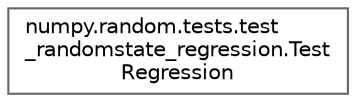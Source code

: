 digraph "Graphical Class Hierarchy"
{
 // LATEX_PDF_SIZE
  bgcolor="transparent";
  edge [fontname=Helvetica,fontsize=10,labelfontname=Helvetica,labelfontsize=10];
  node [fontname=Helvetica,fontsize=10,shape=box,height=0.2,width=0.4];
  rankdir="LR";
  Node0 [id="Node000000",label="numpy.random.tests.test\l_randomstate_regression.Test\lRegression",height=0.2,width=0.4,color="grey40", fillcolor="white", style="filled",URL="$db/dd4/classnumpy_1_1random_1_1tests_1_1test__randomstate__regression_1_1TestRegression.html",tooltip=" "];
}
